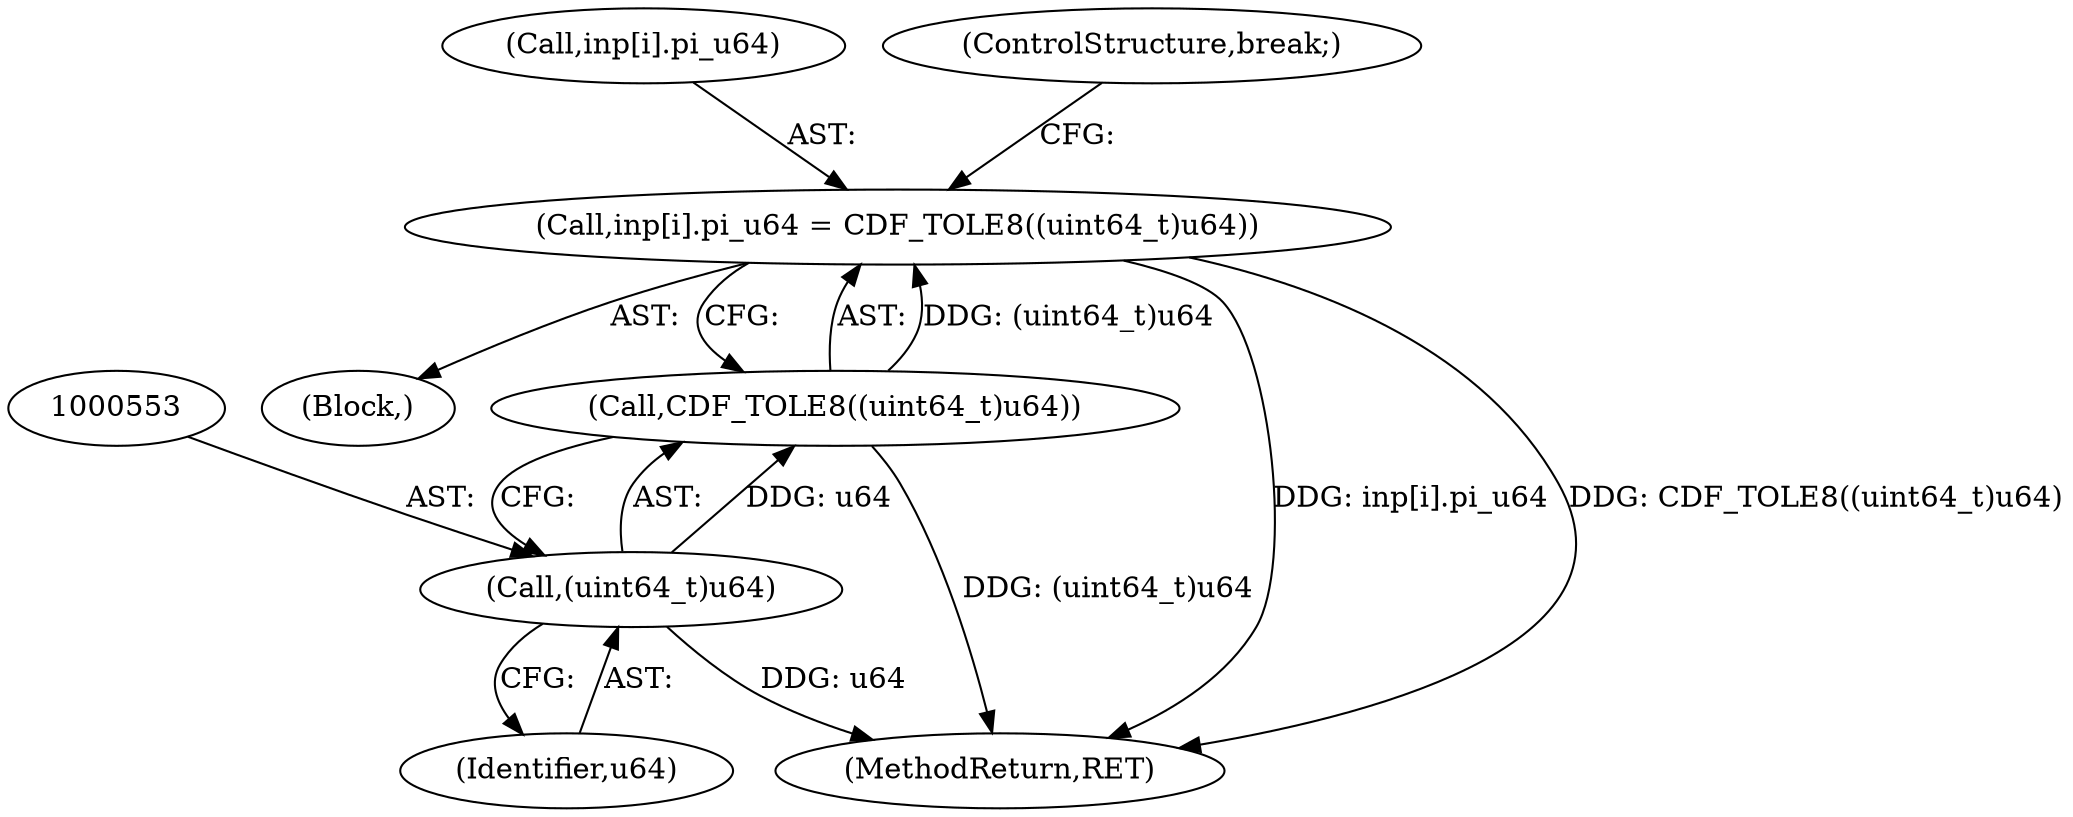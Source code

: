 digraph "0_file_1aec04dbf8a24b8a6ba64c4f74efa0628e36db0b@array" {
"1000545" [label="(Call,inp[i].pi_u64 = CDF_TOLE8((uint64_t)u64))"];
"1000551" [label="(Call,CDF_TOLE8((uint64_t)u64))"];
"1000552" [label="(Call,(uint64_t)u64)"];
"1000395" [label="(Block,)"];
"1000841" [label="(MethodReturn,RET)"];
"1000546" [label="(Call,inp[i].pi_u64)"];
"1000552" [label="(Call,(uint64_t)u64)"];
"1000555" [label="(ControlStructure,break;)"];
"1000554" [label="(Identifier,u64)"];
"1000551" [label="(Call,CDF_TOLE8((uint64_t)u64))"];
"1000545" [label="(Call,inp[i].pi_u64 = CDF_TOLE8((uint64_t)u64))"];
"1000545" -> "1000395"  [label="AST: "];
"1000545" -> "1000551"  [label="CFG: "];
"1000546" -> "1000545"  [label="AST: "];
"1000551" -> "1000545"  [label="AST: "];
"1000555" -> "1000545"  [label="CFG: "];
"1000545" -> "1000841"  [label="DDG: inp[i].pi_u64"];
"1000545" -> "1000841"  [label="DDG: CDF_TOLE8((uint64_t)u64)"];
"1000551" -> "1000545"  [label="DDG: (uint64_t)u64"];
"1000551" -> "1000552"  [label="CFG: "];
"1000552" -> "1000551"  [label="AST: "];
"1000551" -> "1000841"  [label="DDG: (uint64_t)u64"];
"1000552" -> "1000551"  [label="DDG: u64"];
"1000552" -> "1000554"  [label="CFG: "];
"1000553" -> "1000552"  [label="AST: "];
"1000554" -> "1000552"  [label="AST: "];
"1000552" -> "1000841"  [label="DDG: u64"];
}
